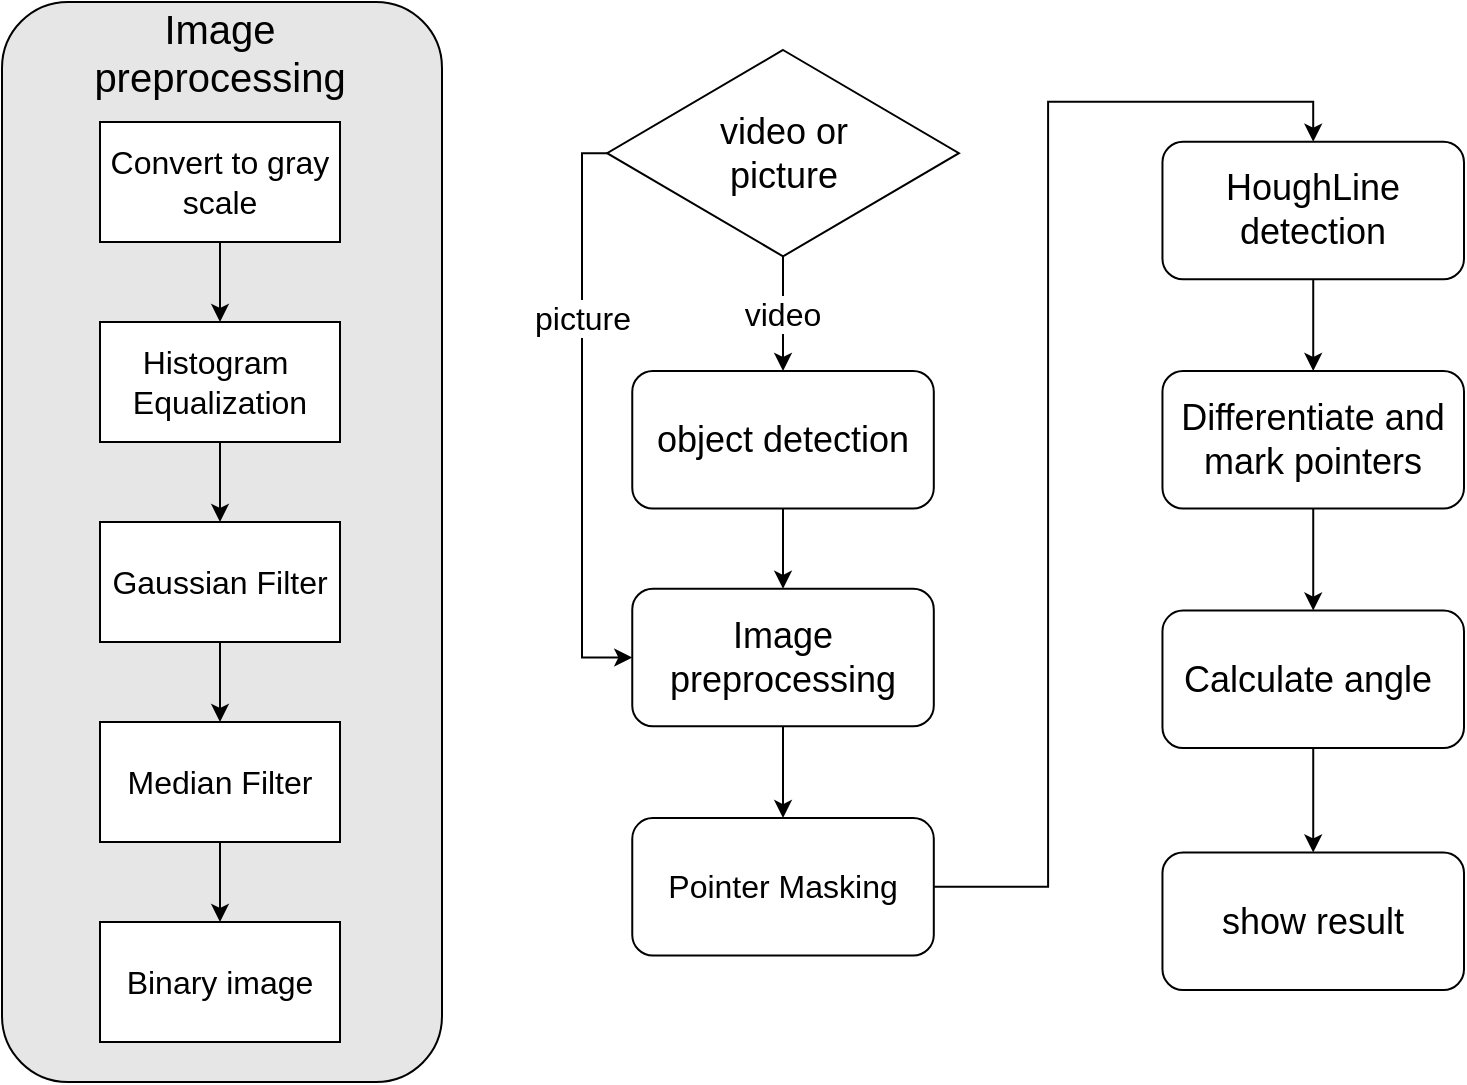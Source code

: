<mxfile version="21.6.1" type="device">
  <diagram id="bCkBdKhqPo_8E4T6IOJ7" name="第1頁">
    <mxGraphModel dx="1296" dy="639" grid="1" gridSize="10" guides="1" tooltips="1" connect="1" arrows="1" fold="1" page="1" pageScale="1" pageWidth="827" pageHeight="1169" math="0" shadow="0">
      <root>
        <mxCell id="0" />
        <mxCell id="1" parent="0" />
        <mxCell id="7FppxC61a33zcJYGiYNU-12" value="" style="group" vertex="1" connectable="0" parent="1">
          <mxGeometry x="330" y="114" width="441" height="470" as="geometry" />
        </mxCell>
        <mxCell id="kkce0vZ-jAA0fejLUE_z-2" value="&lt;font style=&quot;font-size: 18px;&quot;&gt;Image preprocessing&lt;/font&gt;" style="rounded=1;whiteSpace=wrap;html=1;" parent="7FppxC61a33zcJYGiYNU-12" vertex="1">
          <mxGeometry x="25.128" y="269.39" width="150.769" height="68.78" as="geometry" />
        </mxCell>
        <mxCell id="kkce0vZ-jAA0fejLUE_z-3" value="&lt;font style=&quot;font-size: 16px;&quot;&gt;Pointer Masking&lt;/font&gt;" style="rounded=1;whiteSpace=wrap;html=1;" parent="7FppxC61a33zcJYGiYNU-12" vertex="1">
          <mxGeometry x="25.128" y="384.024" width="150.769" height="68.78" as="geometry" />
        </mxCell>
        <mxCell id="kkce0vZ-jAA0fejLUE_z-15" style="edgeStyle=orthogonalEdgeStyle;rounded=0;orthogonalLoop=1;jettySize=auto;html=1;" parent="7FppxC61a33zcJYGiYNU-12" source="kkce0vZ-jAA0fejLUE_z-2" target="kkce0vZ-jAA0fejLUE_z-3" edge="1">
          <mxGeometry relative="1" as="geometry" />
        </mxCell>
        <mxCell id="kkce0vZ-jAA0fejLUE_z-4" value="&lt;font style=&quot;font-size: 18px;&quot;&gt;HoughLine &lt;br&gt;detection&lt;br&gt;&lt;/font&gt;" style="rounded=1;whiteSpace=wrap;html=1;" parent="7FppxC61a33zcJYGiYNU-12" vertex="1">
          <mxGeometry x="290.231" y="45.854" width="150.769" height="68.78" as="geometry" />
        </mxCell>
        <mxCell id="kkce0vZ-jAA0fejLUE_z-16" style="edgeStyle=orthogonalEdgeStyle;rounded=0;orthogonalLoop=1;jettySize=auto;html=1;entryX=0.5;entryY=0;entryDx=0;entryDy=0;" parent="7FppxC61a33zcJYGiYNU-12" source="kkce0vZ-jAA0fejLUE_z-3" target="kkce0vZ-jAA0fejLUE_z-4" edge="1">
          <mxGeometry relative="1" as="geometry" />
        </mxCell>
        <mxCell id="kkce0vZ-jAA0fejLUE_z-5" value="&lt;font style=&quot;font-size: 18px;&quot;&gt;Differentiate and mark pointers&lt;/font&gt;" style="rounded=1;whiteSpace=wrap;html=1;" parent="7FppxC61a33zcJYGiYNU-12" vertex="1">
          <mxGeometry x="290.231" y="160.488" width="150.769" height="68.78" as="geometry" />
        </mxCell>
        <mxCell id="kkce0vZ-jAA0fejLUE_z-17" style="edgeStyle=orthogonalEdgeStyle;rounded=0;orthogonalLoop=1;jettySize=auto;html=1;entryX=0.5;entryY=0;entryDx=0;entryDy=0;" parent="7FppxC61a33zcJYGiYNU-12" source="kkce0vZ-jAA0fejLUE_z-4" target="kkce0vZ-jAA0fejLUE_z-5" edge="1">
          <mxGeometry relative="1" as="geometry" />
        </mxCell>
        <mxCell id="kkce0vZ-jAA0fejLUE_z-6" value="&lt;font style=&quot;font-size: 18px;&quot;&gt;Calculate angle&amp;nbsp;&lt;/font&gt;" style="rounded=1;whiteSpace=wrap;html=1;" parent="7FppxC61a33zcJYGiYNU-12" vertex="1">
          <mxGeometry x="290.231" y="280.28" width="150.769" height="68.78" as="geometry" />
        </mxCell>
        <mxCell id="kkce0vZ-jAA0fejLUE_z-18" style="edgeStyle=orthogonalEdgeStyle;rounded=0;orthogonalLoop=1;jettySize=auto;html=1;" parent="7FppxC61a33zcJYGiYNU-12" source="kkce0vZ-jAA0fejLUE_z-5" target="kkce0vZ-jAA0fejLUE_z-6" edge="1">
          <mxGeometry relative="1" as="geometry" />
        </mxCell>
        <mxCell id="kkce0vZ-jAA0fejLUE_z-7" value="&lt;font style=&quot;font-size: 18px;&quot;&gt;show result&lt;/font&gt;" style="rounded=1;whiteSpace=wrap;html=1;" parent="7FppxC61a33zcJYGiYNU-12" vertex="1">
          <mxGeometry x="290.231" y="401.22" width="150.769" height="68.78" as="geometry" />
        </mxCell>
        <mxCell id="kkce0vZ-jAA0fejLUE_z-19" style="edgeStyle=orthogonalEdgeStyle;rounded=0;orthogonalLoop=1;jettySize=auto;html=1;entryX=0.5;entryY=0;entryDx=0;entryDy=0;" parent="7FppxC61a33zcJYGiYNU-12" source="kkce0vZ-jAA0fejLUE_z-6" target="kkce0vZ-jAA0fejLUE_z-7" edge="1">
          <mxGeometry relative="1" as="geometry" />
        </mxCell>
        <mxCell id="7FppxC61a33zcJYGiYNU-2" style="edgeStyle=orthogonalEdgeStyle;rounded=0;orthogonalLoop=1;jettySize=auto;html=1;entryX=0.5;entryY=0;entryDx=0;entryDy=0;" edge="1" parent="7FppxC61a33zcJYGiYNU-12" source="7FppxC61a33zcJYGiYNU-1" target="kkce0vZ-jAA0fejLUE_z-2">
          <mxGeometry relative="1" as="geometry" />
        </mxCell>
        <mxCell id="7FppxC61a33zcJYGiYNU-1" value="&lt;font style=&quot;font-size: 18px;&quot;&gt;object detection&lt;/font&gt;" style="rounded=1;whiteSpace=wrap;html=1;" vertex="1" parent="7FppxC61a33zcJYGiYNU-12">
          <mxGeometry x="25.128" y="160.488" width="150.769" height="68.78" as="geometry" />
        </mxCell>
        <mxCell id="7FppxC61a33zcJYGiYNU-7" style="edgeStyle=orthogonalEdgeStyle;rounded=0;orthogonalLoop=1;jettySize=auto;html=1;entryX=0;entryY=0.5;entryDx=0;entryDy=0;" edge="1" parent="7FppxC61a33zcJYGiYNU-12" source="7FppxC61a33zcJYGiYNU-3" target="kkce0vZ-jAA0fejLUE_z-2">
          <mxGeometry relative="1" as="geometry">
            <Array as="points">
              <mxPoint y="51.585" />
              <mxPoint y="303.78" />
            </Array>
          </mxGeometry>
        </mxCell>
        <mxCell id="7FppxC61a33zcJYGiYNU-8" value="&lt;font style=&quot;font-size: 16px;&quot;&gt;picture&lt;/font&gt;" style="edgeLabel;html=1;align=center;verticalAlign=middle;resizable=0;points=[];" vertex="1" connectable="0" parent="7FppxC61a33zcJYGiYNU-7">
          <mxGeometry x="-0.497" relative="1" as="geometry">
            <mxPoint y="22" as="offset" />
          </mxGeometry>
        </mxCell>
        <mxCell id="7FppxC61a33zcJYGiYNU-3" value="&lt;font style=&quot;font-size: 18px;&quot;&gt;video or &lt;br&gt;picture&lt;/font&gt;" style="rhombus;whiteSpace=wrap;html=1;" vertex="1" parent="7FppxC61a33zcJYGiYNU-12">
          <mxGeometry x="12.564" width="175.897" height="103.171" as="geometry" />
        </mxCell>
        <mxCell id="kkce0vZ-jAA0fejLUE_z-14" style="edgeStyle=orthogonalEdgeStyle;rounded=0;orthogonalLoop=1;jettySize=auto;html=1;entryX=0.5;entryY=0;entryDx=0;entryDy=0;exitX=0.5;exitY=1;exitDx=0;exitDy=0;" parent="7FppxC61a33zcJYGiYNU-12" source="7FppxC61a33zcJYGiYNU-3" target="7FppxC61a33zcJYGiYNU-1" edge="1">
          <mxGeometry relative="1" as="geometry">
            <mxPoint x="100.513" y="114.634" as="sourcePoint" />
          </mxGeometry>
        </mxCell>
        <mxCell id="7FppxC61a33zcJYGiYNU-6" value="&lt;font style=&quot;font-size: 16px;&quot;&gt;video&lt;/font&gt;" style="edgeLabel;html=1;align=center;verticalAlign=middle;resizable=0;points=[];" vertex="1" connectable="0" parent="kkce0vZ-jAA0fejLUE_z-14">
          <mxGeometry x="-0.004" y="-1" relative="1" as="geometry">
            <mxPoint as="offset" />
          </mxGeometry>
        </mxCell>
        <mxCell id="7FppxC61a33zcJYGiYNU-13" value="" style="group" vertex="1" connectable="0" parent="1">
          <mxGeometry x="40" y="90" width="220" height="540" as="geometry" />
        </mxCell>
        <mxCell id="7FppxC61a33zcJYGiYNU-9" value="" style="rounded=1;whiteSpace=wrap;html=1;gradientColor=none;fillStyle=auto;align=left;fillColor=#E6E6E6;" vertex="1" parent="7FppxC61a33zcJYGiYNU-13">
          <mxGeometry width="220" height="540" as="geometry" />
        </mxCell>
        <mxCell id="kkce0vZ-jAA0fejLUE_z-8" value="&lt;font style=&quot;font-size: 16px;&quot;&gt;Convert to gray scale&lt;/font&gt;" style="rounded=0;whiteSpace=wrap;html=1;" parent="7FppxC61a33zcJYGiYNU-13" vertex="1">
          <mxGeometry x="49" y="60" width="120" height="60" as="geometry" />
        </mxCell>
        <mxCell id="kkce0vZ-jAA0fejLUE_z-10" value="&lt;font style=&quot;font-size: 16px;&quot;&gt;Histogram&lt;span style=&quot;font-family: arial, sans-serif; text-align: left;&quot;&gt;&amp;nbsp;&lt;br&gt;Equalization&lt;/span&gt;&lt;/font&gt;" style="rounded=0;whiteSpace=wrap;html=1;" parent="7FppxC61a33zcJYGiYNU-13" vertex="1">
          <mxGeometry x="49" y="160" width="120" height="60" as="geometry" />
        </mxCell>
        <mxCell id="kkce0vZ-jAA0fejLUE_z-20" style="edgeStyle=orthogonalEdgeStyle;rounded=0;orthogonalLoop=1;jettySize=auto;html=1;" parent="7FppxC61a33zcJYGiYNU-13" source="kkce0vZ-jAA0fejLUE_z-8" target="kkce0vZ-jAA0fejLUE_z-10" edge="1">
          <mxGeometry relative="1" as="geometry" />
        </mxCell>
        <mxCell id="kkce0vZ-jAA0fejLUE_z-11" value="&lt;font style=&quot;font-size: 16px;&quot;&gt;Gaussian Filter&lt;br&gt;&lt;/font&gt;" style="rounded=0;whiteSpace=wrap;html=1;" parent="7FppxC61a33zcJYGiYNU-13" vertex="1">
          <mxGeometry x="49" y="260" width="120" height="60" as="geometry" />
        </mxCell>
        <mxCell id="kkce0vZ-jAA0fejLUE_z-21" style="edgeStyle=orthogonalEdgeStyle;rounded=0;orthogonalLoop=1;jettySize=auto;html=1;entryX=0.5;entryY=0;entryDx=0;entryDy=0;" parent="7FppxC61a33zcJYGiYNU-13" source="kkce0vZ-jAA0fejLUE_z-10" target="kkce0vZ-jAA0fejLUE_z-11" edge="1">
          <mxGeometry relative="1" as="geometry" />
        </mxCell>
        <mxCell id="kkce0vZ-jAA0fejLUE_z-12" value="&lt;font style=&quot;font-size: 16px;&quot;&gt;Median Filter&lt;br&gt;&lt;/font&gt;" style="rounded=0;whiteSpace=wrap;html=1;" parent="7FppxC61a33zcJYGiYNU-13" vertex="1">
          <mxGeometry x="49" y="360" width="120" height="60" as="geometry" />
        </mxCell>
        <mxCell id="kkce0vZ-jAA0fejLUE_z-22" style="edgeStyle=orthogonalEdgeStyle;rounded=0;orthogonalLoop=1;jettySize=auto;html=1;entryX=0.5;entryY=0;entryDx=0;entryDy=0;" parent="7FppxC61a33zcJYGiYNU-13" source="kkce0vZ-jAA0fejLUE_z-11" target="kkce0vZ-jAA0fejLUE_z-12" edge="1">
          <mxGeometry relative="1" as="geometry" />
        </mxCell>
        <mxCell id="kkce0vZ-jAA0fejLUE_z-13" value="&lt;font style=&quot;font-size: 16px;&quot;&gt;Binary image&lt;br&gt;&lt;/font&gt;" style="rounded=0;whiteSpace=wrap;html=1;" parent="7FppxC61a33zcJYGiYNU-13" vertex="1">
          <mxGeometry x="49" y="460" width="120" height="60" as="geometry" />
        </mxCell>
        <mxCell id="kkce0vZ-jAA0fejLUE_z-23" style="edgeStyle=orthogonalEdgeStyle;rounded=0;orthogonalLoop=1;jettySize=auto;html=1;entryX=0.5;entryY=0;entryDx=0;entryDy=0;" parent="7FppxC61a33zcJYGiYNU-13" source="kkce0vZ-jAA0fejLUE_z-12" target="kkce0vZ-jAA0fejLUE_z-13" edge="1">
          <mxGeometry relative="1" as="geometry" />
        </mxCell>
        <mxCell id="7FppxC61a33zcJYGiYNU-10" value="&lt;font style=&quot;font-size: 20px;&quot;&gt;Image preprocessing&lt;/font&gt;" style="text;html=1;strokeColor=none;fillColor=none;align=center;verticalAlign=middle;whiteSpace=wrap;rounded=0;" vertex="1" parent="7FppxC61a33zcJYGiYNU-13">
          <mxGeometry x="35" width="148" height="50" as="geometry" />
        </mxCell>
      </root>
    </mxGraphModel>
  </diagram>
</mxfile>
